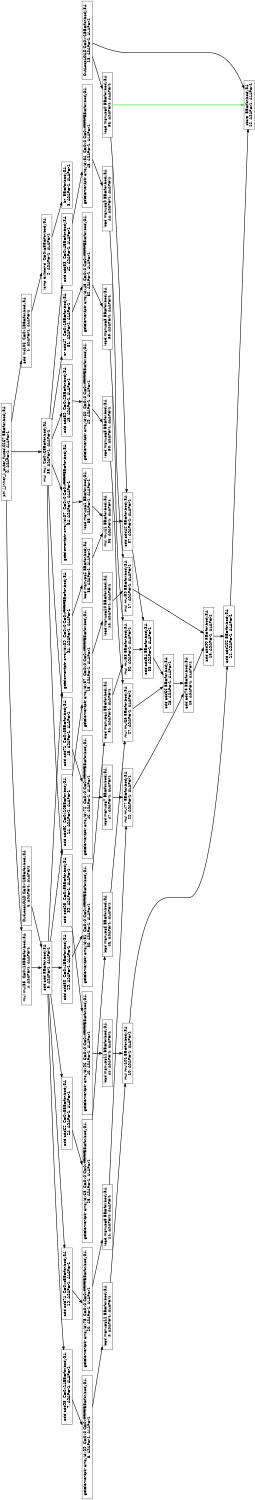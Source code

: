 digraph Region_18 {
	graph [ nslimit = "1000.0",
	orientation = landscape,
		center = true,
	page = "8.5,11",
	compound=true,
	size = "10,7.5" ] ;
"Op_0" [ fontname = "Helvetica" shape = box, label = " phi j_inner_k_outer_fused.0167 BB=for.body34,
0, ASAP=-1, ALAP=-1"]
"Op_1" [ fontname = "Helvetica" shape = box, label = " add inc106  C=0x1BB=for.body34,
1, ASAP=-1, ALAP=-1"]
"Op_2" [ fontname = "Helvetica" shape = box, label = " icmp exitcond  C=0xaBB=for.body34,
2, ASAP=-1, ALAP=-1"]
"Op_3" [ fontname = "Helvetica" shape = box, label = " br  BB=for.body34,
3, ASAP=-1, ALAP=-1"]
"Op_4" [ fontname = "Helvetica" shape = box, label = " mul mul35  C=0x18BB=for.body34,
4, ASAP=-1, ALAP=-1"]
"Op_5" [ fontname = "Helvetica" shape = box, label = " add add BB=for.body34,
5, ASAP=-1, ALAP=-1"]
"Op_6" [ fontname = "Helvetica" shape = box, label = " OutLoopLOAD C=0x-1BB=for.body34,
6, ASAP=-1, ALAP=-1"]
"Op_7" [ fontname = "Helvetica" shape = box, label = " add add98  C=0x14BB=for.body34,
7, ASAP=-1, ALAP=-1"]
"Op_8" [ fontname = "Helvetica" shape = box, label = " getelementptr arrayidx99  C=0x0 C=0xffffffffBB=for.body34,
8, ASAP=-1, ALAP=-1"]
"Op_9" [ fontname = "Helvetica" shape = box, label = " load manupa12 BB=for.body34,
9, ASAP=-1, ALAP=-1"]
"Op_10" [ fontname = "Helvetica" shape = box, label = " mul mul101 BB=for.body34,
10, ASAP=-1, ALAP=-1"]
"Op_11" [ fontname = "Helvetica" shape = box, label = " add add102 BB=for.body34,
11, ASAP=-1, ALAP=-1"]
"Op_12" [ fontname = "Helvetica" shape = box, label = " store  BB=for.body34,
12, ASAP=-1, ALAP=-1"]
"Op_13" [ fontname = "Helvetica" shape = box, label = " OutLoopLOAD C=0x-1BB=for.body34,
13, ASAP=-1, ALAP=-1"]
"Op_14" [ fontname = "Helvetica" shape = box, label = " add add86  C=0x10BB=for.body34,
14, ASAP=-1, ALAP=-1"]
"Op_15" [ fontname = "Helvetica" shape = box, label = " getelementptr arrayidx87  C=0x0 C=0xffffffffBB=for.body34,
15, ASAP=-1, ALAP=-1"]
"Op_16" [ fontname = "Helvetica" shape = box, label = " load manupa10 BB=for.body34,
16, ASAP=-1, ALAP=-1"]
"Op_17" [ fontname = "Helvetica" shape = box, label = " mul mul89 BB=for.body34,
17, ASAP=-1, ALAP=-1"]
"Op_18" [ fontname = "Helvetica" shape = box, label = " add add90 BB=for.body34,
18, ASAP=-1, ALAP=-1"]
"Op_34" [ fontname = "Helvetica" shape = box, label = " getelementptr arrayidx39  C=0x0 C=0xffffffffBB=for.body34,
34, ASAP=-1, ALAP=-1"]
"Op_19" [ fontname = "Helvetica" shape = box, label = " add add74  C=0xcBB=for.body34,
19, ASAP=-1, ALAP=-1"]
"Op_20" [ fontname = "Helvetica" shape = box, label = " getelementptr arrayidx75  C=0x0 C=0xffffffffBB=for.body34,
20, ASAP=-1, ALAP=-1"]
"Op_21" [ fontname = "Helvetica" shape = box, label = " load manupa8 BB=for.body34,
21, ASAP=-1, ALAP=-1"]
"Op_22" [ fontname = "Helvetica" shape = box, label = " mul mul77 BB=for.body34,
22, ASAP=-1, ALAP=-1"]
"Op_23" [ fontname = "Helvetica" shape = box, label = " add add78 BB=for.body34,
23, ASAP=-1, ALAP=-1"]
"Op_24" [ fontname = "Helvetica" shape = box, label = " add add62  C=0x8BB=for.body34,
24, ASAP=-1, ALAP=-1"]
"Op_25" [ fontname = "Helvetica" shape = box, label = " getelementptr arrayidx63  C=0x0 C=0xffffffffBB=for.body34,
25, ASAP=-1, ALAP=-1"]
"Op_26" [ fontname = "Helvetica" shape = box, label = " load manupa6 BB=for.body34,
26, ASAP=-1, ALAP=-1"]
"Op_27" [ fontname = "Helvetica" shape = box, label = " mul mul65 BB=for.body34,
27, ASAP=-1, ALAP=-1"]
"Op_28" [ fontname = "Helvetica" shape = box, label = " add add66 BB=for.body34,
28, ASAP=-1, ALAP=-1"]
"Op_29" [ fontname = "Helvetica" shape = box, label = " add add50  C=0x4BB=for.body34,
29, ASAP=-1, ALAP=-1"]
"Op_30" [ fontname = "Helvetica" shape = box, label = " getelementptr arrayidx51  C=0x0 C=0xffffffffBB=for.body34,
30, ASAP=-1, ALAP=-1"]
"Op_31" [ fontname = "Helvetica" shape = box, label = " load manupa4 BB=for.body34,
31, ASAP=-1, ALAP=-1"]
"Op_32" [ fontname = "Helvetica" shape = box, label = " mul mul53 BB=for.body34,
32, ASAP=-1, ALAP=-1"]
"Op_33" [ fontname = "Helvetica" shape = box, label = " add add54 BB=for.body34,
33, ASAP=-1, ALAP=-1"]
"Op_56" [ fontname = "Helvetica" shape = box, label = " load manupa0 BB=for.body34,
56, ASAP=-1, ALAP=-1"]
"Op_35" [ fontname = "Helvetica" shape = box, label = " load manupa2 BB=for.body34,
35, ASAP=-1, ALAP=-1"]
"Op_36" [ fontname = "Helvetica" shape = box, label = " mul mul41 BB=for.body34,
36, ASAP=-1, ALAP=-1"]
"Op_37" [ fontname = "Helvetica" shape = box, label = " add add42 BB=for.body34,
37, ASAP=-1, ALAP=-1"]
"Op_38" [ fontname = "Helvetica" shape = box, label = " mul mul  C=0x6BB=for.body34,
38, ASAP=-1, ALAP=-1"]
"Op_39" [ fontname = "Helvetica" shape = box, label = " add add95  C=0x5BB=for.body34,
39, ASAP=-1, ALAP=-1"]
"Op_40" [ fontname = "Helvetica" shape = box, label = " getelementptr arrayidx96  C=0x0 C=0xffffffffBB=for.body34,
40, ASAP=-1, ALAP=-1"]
"Op_41" [ fontname = "Helvetica" shape = box, label = " load manupa11 BB=for.body34,
41, ASAP=-1, ALAP=-1"]
"Op_42" [ fontname = "Helvetica" shape = box, label = " add add83  C=0x4BB=for.body34,
42, ASAP=-1, ALAP=-1"]
"Op_43" [ fontname = "Helvetica" shape = box, label = " getelementptr arrayidx84  C=0x0 C=0xffffffffBB=for.body34,
43, ASAP=-1, ALAP=-1"]
"Op_44" [ fontname = "Helvetica" shape = box, label = " load manupa9 BB=for.body34,
44, ASAP=-1, ALAP=-1"]
"Op_45" [ fontname = "Helvetica" shape = box, label = " add add71  C=0x3BB=for.body34,
45, ASAP=-1, ALAP=-1"]
"Op_46" [ fontname = "Helvetica" shape = box, label = " getelementptr arrayidx72  C=0x0 C=0xffffffffBB=for.body34,
46, ASAP=-1, ALAP=-1"]
"Op_47" [ fontname = "Helvetica" shape = box, label = " load manupa7 BB=for.body34,
47, ASAP=-1, ALAP=-1"]
"Op_48" [ fontname = "Helvetica" shape = box, label = " add add59  C=0x2BB=for.body34,
48, ASAP=-1, ALAP=-1"]
"Op_49" [ fontname = "Helvetica" shape = box, label = " getelementptr arrayidx60  C=0x0 C=0xffffffffBB=for.body34,
49, ASAP=-1, ALAP=-1"]
"Op_50" [ fontname = "Helvetica" shape = box, label = " load manupa5 BB=for.body34,
50, ASAP=-1, ALAP=-1"]
"Op_51" [ fontname = "Helvetica" shape = box, label = " or add47  C=0x1BB=for.body34,
51, ASAP=-1, ALAP=-1"]
"Op_52" [ fontname = "Helvetica" shape = box, label = " getelementptr arrayidx48  C=0x0 C=0xffffffffBB=for.body34,
52, ASAP=-1, ALAP=-1"]
"Op_53" [ fontname = "Helvetica" shape = box, label = " load manupa3 BB=for.body34,
53, ASAP=-1, ALAP=-1"]
"Op_54" [ fontname = "Helvetica" shape = box, label = " getelementptr arrayidx37  C=0x0 C=0xffffffffBB=for.body34,
54, ASAP=-1, ALAP=-1"]
"Op_55" [ fontname = "Helvetica" shape = box, label = " load manupa1 BB=for.body34,
55, ASAP=-1, ALAP=-1"]
"Op_0" -> "Op_1" [style = bold, color = black];
"Op_0" -> "Op_4" [style = bold, color = black];
"Op_0" -> "Op_38" [style = bold, color = black];
"Op_1" -> "Op_2" [style = bold, color = black];
"Op_2" -> "Op_3" [style = bold, color = black];
"Op_4" -> "Op_5" [style = bold, color = black];
"Op_5" -> "Op_7" [style = bold, color = black];
"Op_5" -> "Op_14" [style = bold, color = black];
"Op_5" -> "Op_19" [style = bold, color = black];
"Op_5" -> "Op_24" [style = bold, color = black];
"Op_5" -> "Op_29" [style = bold, color = black];
"Op_5" -> "Op_34" [style = bold, color = black];
"Op_6" -> "Op_5" [style = bold, color = black];
"Op_7" -> "Op_8" [style = bold, color = black];
"Op_8" -> "Op_9" [style = bold, color = black];
"Op_9" -> "Op_10" [style = bold, color = black];
"Op_10" -> "Op_11" [style = bold, color = black];
"Op_11" -> "Op_12" [style = bold, color = black];
"Op_13" -> "Op_12" [style = bold, color = black];
"Op_13" -> "Op_56" [style = bold, color = black];
"Op_14" -> "Op_15" [style = bold, color = black];
"Op_15" -> "Op_16" [style = bold, color = black];
"Op_16" -> "Op_17" [style = bold, color = black];
"Op_17" -> "Op_18" [style = bold, color = black];
"Op_18" -> "Op_11" [style = bold, color = black];
"Op_19" -> "Op_20" [style = bold, color = black];
"Op_20" -> "Op_21" [style = bold, color = black];
"Op_21" -> "Op_22" [style = bold, color = black];
"Op_22" -> "Op_23" [style = bold, color = black];
"Op_23" -> "Op_18" [style = bold, color = black];
"Op_24" -> "Op_25" [style = bold, color = black];
"Op_25" -> "Op_26" [style = bold, color = black];
"Op_26" -> "Op_27" [style = bold, color = black];
"Op_27" -> "Op_28" [style = bold, color = black];
"Op_28" -> "Op_23" [style = bold, color = black];
"Op_29" -> "Op_30" [style = bold, color = black];
"Op_30" -> "Op_31" [style = bold, color = black];
"Op_31" -> "Op_32" [style = bold, color = black];
"Op_32" -> "Op_33" [style = bold, color = black];
"Op_33" -> "Op_28" [style = bold, color = black];
"Op_34" -> "Op_35" [style = bold, color = black];
"Op_35" -> "Op_36" [style = bold, color = black];
"Op_36" -> "Op_37" [style = bold, color = black];
"Op_37" -> "Op_33" [style = bold, color = black];
"Op_38" -> "Op_39" [style = bold, color = black];
"Op_38" -> "Op_42" [style = bold, color = black];
"Op_38" -> "Op_45" [style = bold, color = black];
"Op_38" -> "Op_48" [style = bold, color = black];
"Op_38" -> "Op_51" [style = bold, color = black];
"Op_38" -> "Op_54" [style = bold, color = black];
"Op_39" -> "Op_40" [style = bold, color = black];
"Op_40" -> "Op_41" [style = bold, color = black];
"Op_41" -> "Op_10" [style = bold, color = black];
"Op_42" -> "Op_43" [style = bold, color = black];
"Op_43" -> "Op_44" [style = bold, color = black];
"Op_44" -> "Op_17" [style = bold, color = black];
"Op_45" -> "Op_46" [style = bold, color = black];
"Op_46" -> "Op_47" [style = bold, color = black];
"Op_47" -> "Op_22" [style = bold, color = black];
"Op_48" -> "Op_49" [style = bold, color = black];
"Op_49" -> "Op_50" [style = bold, color = black];
"Op_50" -> "Op_27" [style = bold, color = black];
"Op_51" -> "Op_52" [style = bold, color = black];
"Op_52" -> "Op_53" [style = bold, color = black];
"Op_53" -> "Op_32" [style = bold, color = black];
"Op_54" -> "Op_55" [style = bold, color = black];
"Op_55" -> "Op_36" [style = bold, color = black];
"Op_56" -> "Op_37" [style = bold, color = black];
"Op_56" -> "Op_12"[style = bold, color = green];
}
